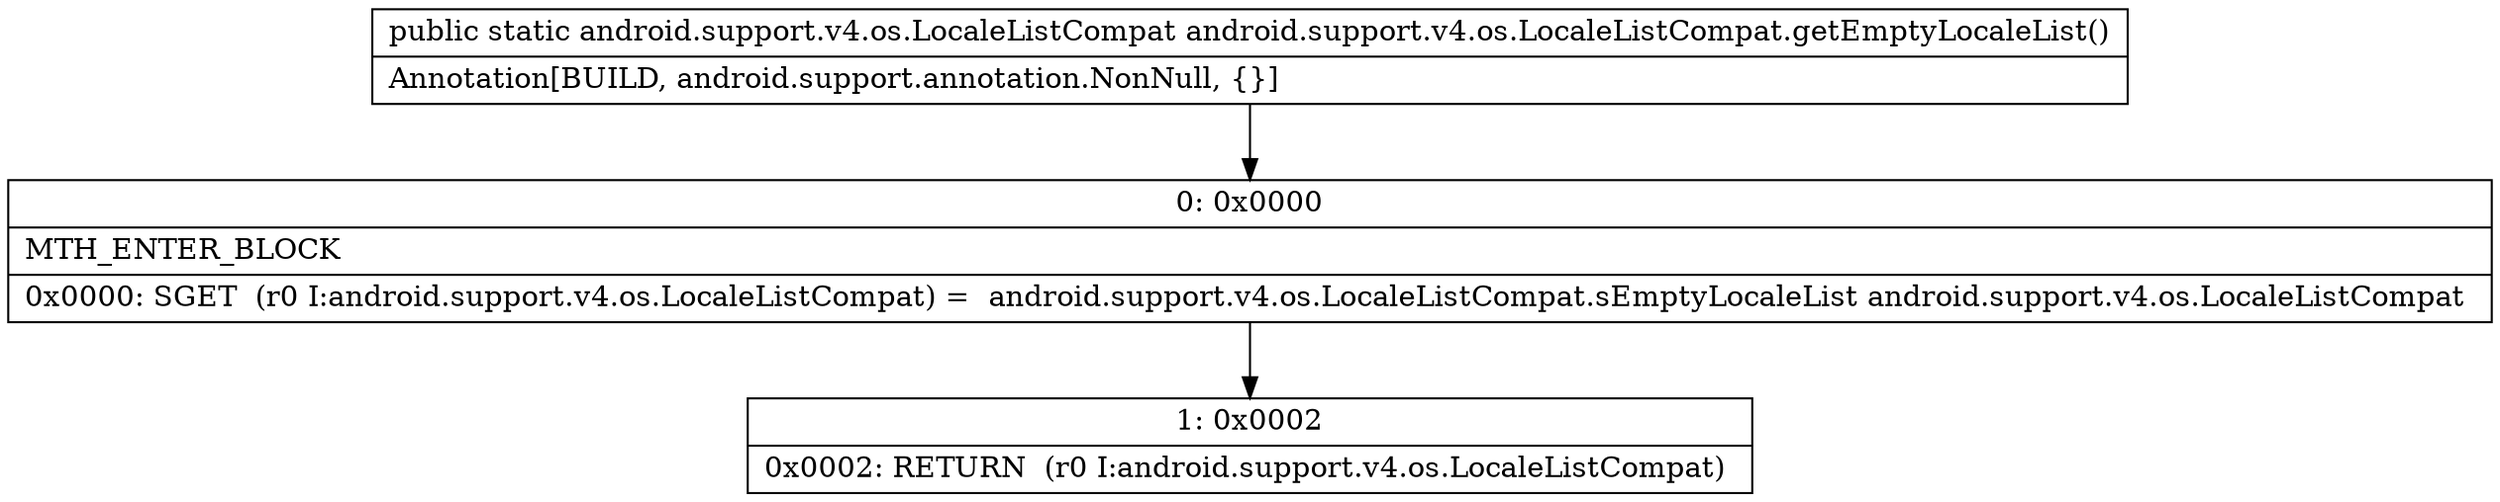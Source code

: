 digraph "CFG forandroid.support.v4.os.LocaleListCompat.getEmptyLocaleList()Landroid\/support\/v4\/os\/LocaleListCompat;" {
Node_0 [shape=record,label="{0\:\ 0x0000|MTH_ENTER_BLOCK\l|0x0000: SGET  (r0 I:android.support.v4.os.LocaleListCompat) =  android.support.v4.os.LocaleListCompat.sEmptyLocaleList android.support.v4.os.LocaleListCompat \l}"];
Node_1 [shape=record,label="{1\:\ 0x0002|0x0002: RETURN  (r0 I:android.support.v4.os.LocaleListCompat) \l}"];
MethodNode[shape=record,label="{public static android.support.v4.os.LocaleListCompat android.support.v4.os.LocaleListCompat.getEmptyLocaleList()  | Annotation[BUILD, android.support.annotation.NonNull, \{\}]\l}"];
MethodNode -> Node_0;
Node_0 -> Node_1;
}

